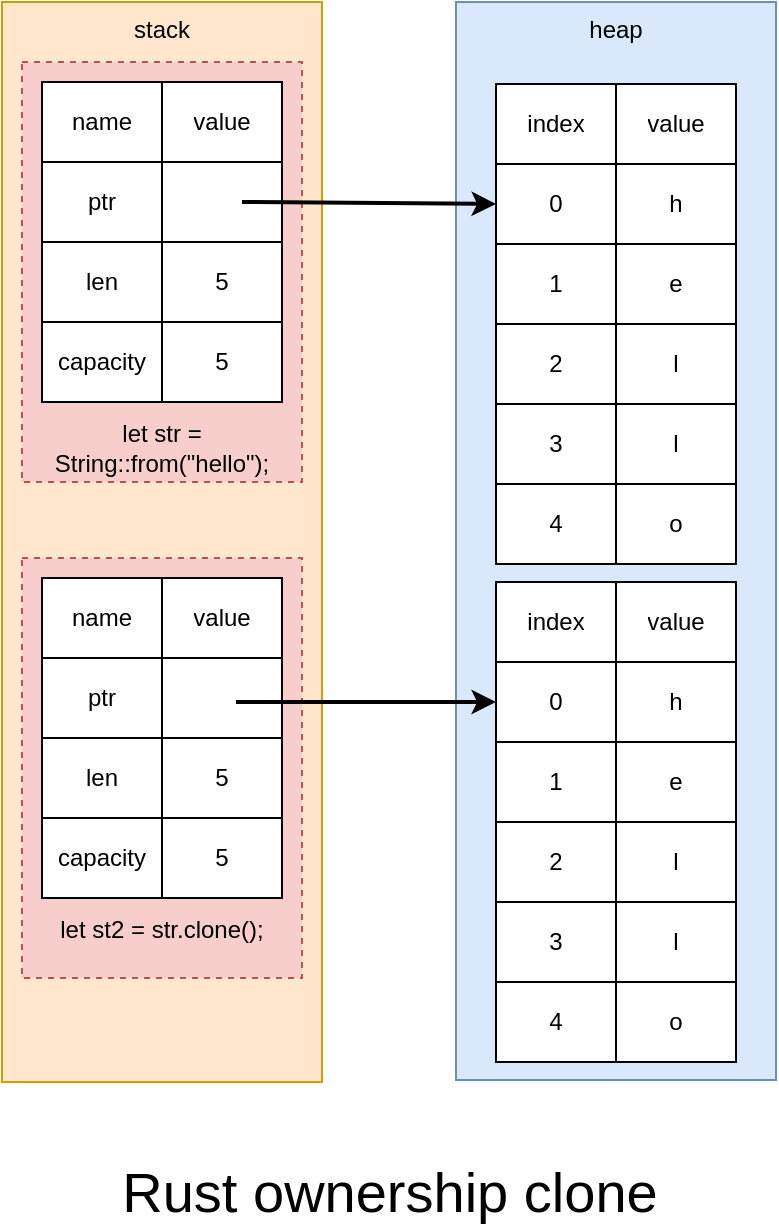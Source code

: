 <mxfile version="24.6.4" type="github">
  <diagram name="第 1 页" id="jGANnmTK2f7GzZgNV-vK">
    <mxGraphModel dx="1386" dy="905" grid="1" gridSize="10" guides="1" tooltips="1" connect="1" arrows="1" fold="1" page="1" pageScale="1" pageWidth="827" pageHeight="1169" math="0" shadow="0">
      <root>
        <mxCell id="0" />
        <mxCell id="1" parent="0" />
        <mxCell id="HTZv4w-jOFTgb6N9mRs6-1" value="stack" style="rounded=0;whiteSpace=wrap;html=1;align=center;verticalAlign=top;fillColor=#ffe6cc;strokeColor=#d79b00;" vertex="1" parent="1">
          <mxGeometry x="220" y="30" width="160" height="540" as="geometry" />
        </mxCell>
        <mxCell id="HTZv4w-jOFTgb6N9mRs6-2" value="heap" style="rounded=0;whiteSpace=wrap;html=1;verticalAlign=top;fillColor=#dae8fc;strokeColor=#6c8ebf;" vertex="1" parent="1">
          <mxGeometry x="447" y="30" width="160" height="539" as="geometry" />
        </mxCell>
        <mxCell id="HTZv4w-jOFTgb6N9mRs6-3" value="" style="shape=table;startSize=0;container=1;collapsible=0;childLayout=tableLayout;" vertex="1" parent="1">
          <mxGeometry x="467" y="71" width="120" height="240" as="geometry" />
        </mxCell>
        <mxCell id="HTZv4w-jOFTgb6N9mRs6-4" value="" style="shape=tableRow;horizontal=0;startSize=0;swimlaneHead=0;swimlaneBody=0;strokeColor=inherit;top=0;left=0;bottom=0;right=0;collapsible=0;dropTarget=0;fillColor=none;points=[[0,0.5],[1,0.5]];portConstraint=eastwest;" vertex="1" parent="HTZv4w-jOFTgb6N9mRs6-3">
          <mxGeometry width="120" height="40" as="geometry" />
        </mxCell>
        <mxCell id="HTZv4w-jOFTgb6N9mRs6-5" value="index" style="shape=partialRectangle;html=1;whiteSpace=wrap;connectable=0;strokeColor=inherit;overflow=hidden;fillColor=none;top=0;left=0;bottom=0;right=0;pointerEvents=1;" vertex="1" parent="HTZv4w-jOFTgb6N9mRs6-4">
          <mxGeometry width="60" height="40" as="geometry">
            <mxRectangle width="60" height="40" as="alternateBounds" />
          </mxGeometry>
        </mxCell>
        <mxCell id="HTZv4w-jOFTgb6N9mRs6-6" value="value" style="shape=partialRectangle;html=1;whiteSpace=wrap;connectable=0;strokeColor=inherit;overflow=hidden;fillColor=none;top=0;left=0;bottom=0;right=0;pointerEvents=1;" vertex="1" parent="HTZv4w-jOFTgb6N9mRs6-4">
          <mxGeometry x="60" width="60" height="40" as="geometry">
            <mxRectangle width="60" height="40" as="alternateBounds" />
          </mxGeometry>
        </mxCell>
        <mxCell id="HTZv4w-jOFTgb6N9mRs6-7" value="" style="shape=tableRow;horizontal=0;startSize=0;swimlaneHead=0;swimlaneBody=0;strokeColor=inherit;top=0;left=0;bottom=0;right=0;collapsible=0;dropTarget=0;fillColor=none;points=[[0,0.5],[1,0.5]];portConstraint=eastwest;" vertex="1" parent="HTZv4w-jOFTgb6N9mRs6-3">
          <mxGeometry y="40" width="120" height="40" as="geometry" />
        </mxCell>
        <mxCell id="HTZv4w-jOFTgb6N9mRs6-8" value="0" style="shape=partialRectangle;html=1;whiteSpace=wrap;connectable=0;strokeColor=inherit;overflow=hidden;fillColor=none;top=0;left=0;bottom=0;right=0;pointerEvents=1;" vertex="1" parent="HTZv4w-jOFTgb6N9mRs6-7">
          <mxGeometry width="60" height="40" as="geometry">
            <mxRectangle width="60" height="40" as="alternateBounds" />
          </mxGeometry>
        </mxCell>
        <mxCell id="HTZv4w-jOFTgb6N9mRs6-9" value="h" style="shape=partialRectangle;html=1;whiteSpace=wrap;connectable=0;strokeColor=inherit;overflow=hidden;fillColor=none;top=0;left=0;bottom=0;right=0;pointerEvents=1;" vertex="1" parent="HTZv4w-jOFTgb6N9mRs6-7">
          <mxGeometry x="60" width="60" height="40" as="geometry">
            <mxRectangle width="60" height="40" as="alternateBounds" />
          </mxGeometry>
        </mxCell>
        <mxCell id="HTZv4w-jOFTgb6N9mRs6-10" value="" style="shape=tableRow;horizontal=0;startSize=0;swimlaneHead=0;swimlaneBody=0;strokeColor=inherit;top=0;left=0;bottom=0;right=0;collapsible=0;dropTarget=0;fillColor=none;points=[[0,0.5],[1,0.5]];portConstraint=eastwest;" vertex="1" parent="HTZv4w-jOFTgb6N9mRs6-3">
          <mxGeometry y="80" width="120" height="40" as="geometry" />
        </mxCell>
        <mxCell id="HTZv4w-jOFTgb6N9mRs6-11" value="1" style="shape=partialRectangle;html=1;whiteSpace=wrap;connectable=0;strokeColor=inherit;overflow=hidden;fillColor=none;top=0;left=0;bottom=0;right=0;pointerEvents=1;" vertex="1" parent="HTZv4w-jOFTgb6N9mRs6-10">
          <mxGeometry width="60" height="40" as="geometry">
            <mxRectangle width="60" height="40" as="alternateBounds" />
          </mxGeometry>
        </mxCell>
        <mxCell id="HTZv4w-jOFTgb6N9mRs6-12" value="e" style="shape=partialRectangle;html=1;whiteSpace=wrap;connectable=0;strokeColor=inherit;overflow=hidden;fillColor=none;top=0;left=0;bottom=0;right=0;pointerEvents=1;" vertex="1" parent="HTZv4w-jOFTgb6N9mRs6-10">
          <mxGeometry x="60" width="60" height="40" as="geometry">
            <mxRectangle width="60" height="40" as="alternateBounds" />
          </mxGeometry>
        </mxCell>
        <mxCell id="HTZv4w-jOFTgb6N9mRs6-13" value="" style="shape=tableRow;horizontal=0;startSize=0;swimlaneHead=0;swimlaneBody=0;strokeColor=inherit;top=0;left=0;bottom=0;right=0;collapsible=0;dropTarget=0;fillColor=none;points=[[0,0.5],[1,0.5]];portConstraint=eastwest;" vertex="1" parent="HTZv4w-jOFTgb6N9mRs6-3">
          <mxGeometry y="120" width="120" height="40" as="geometry" />
        </mxCell>
        <mxCell id="HTZv4w-jOFTgb6N9mRs6-14" value="2" style="shape=partialRectangle;html=1;whiteSpace=wrap;connectable=0;strokeColor=inherit;overflow=hidden;fillColor=none;top=0;left=0;bottom=0;right=0;pointerEvents=1;" vertex="1" parent="HTZv4w-jOFTgb6N9mRs6-13">
          <mxGeometry width="60" height="40" as="geometry">
            <mxRectangle width="60" height="40" as="alternateBounds" />
          </mxGeometry>
        </mxCell>
        <mxCell id="HTZv4w-jOFTgb6N9mRs6-15" value="l" style="shape=partialRectangle;html=1;whiteSpace=wrap;connectable=0;strokeColor=inherit;overflow=hidden;fillColor=none;top=0;left=0;bottom=0;right=0;pointerEvents=1;" vertex="1" parent="HTZv4w-jOFTgb6N9mRs6-13">
          <mxGeometry x="60" width="60" height="40" as="geometry">
            <mxRectangle width="60" height="40" as="alternateBounds" />
          </mxGeometry>
        </mxCell>
        <mxCell id="HTZv4w-jOFTgb6N9mRs6-16" value="" style="shape=tableRow;horizontal=0;startSize=0;swimlaneHead=0;swimlaneBody=0;strokeColor=inherit;top=0;left=0;bottom=0;right=0;collapsible=0;dropTarget=0;fillColor=none;points=[[0,0.5],[1,0.5]];portConstraint=eastwest;" vertex="1" parent="HTZv4w-jOFTgb6N9mRs6-3">
          <mxGeometry y="160" width="120" height="40" as="geometry" />
        </mxCell>
        <mxCell id="HTZv4w-jOFTgb6N9mRs6-17" value="3" style="shape=partialRectangle;html=1;whiteSpace=wrap;connectable=0;strokeColor=inherit;overflow=hidden;fillColor=none;top=0;left=0;bottom=0;right=0;pointerEvents=1;" vertex="1" parent="HTZv4w-jOFTgb6N9mRs6-16">
          <mxGeometry width="60" height="40" as="geometry">
            <mxRectangle width="60" height="40" as="alternateBounds" />
          </mxGeometry>
        </mxCell>
        <mxCell id="HTZv4w-jOFTgb6N9mRs6-18" value="l" style="shape=partialRectangle;html=1;whiteSpace=wrap;connectable=0;strokeColor=inherit;overflow=hidden;fillColor=none;top=0;left=0;bottom=0;right=0;pointerEvents=1;" vertex="1" parent="HTZv4w-jOFTgb6N9mRs6-16">
          <mxGeometry x="60" width="60" height="40" as="geometry">
            <mxRectangle width="60" height="40" as="alternateBounds" />
          </mxGeometry>
        </mxCell>
        <mxCell id="HTZv4w-jOFTgb6N9mRs6-19" value="" style="shape=tableRow;horizontal=0;startSize=0;swimlaneHead=0;swimlaneBody=0;strokeColor=inherit;top=0;left=0;bottom=0;right=0;collapsible=0;dropTarget=0;fillColor=none;points=[[0,0.5],[1,0.5]];portConstraint=eastwest;" vertex="1" parent="HTZv4w-jOFTgb6N9mRs6-3">
          <mxGeometry y="200" width="120" height="40" as="geometry" />
        </mxCell>
        <mxCell id="HTZv4w-jOFTgb6N9mRs6-20" value="4" style="shape=partialRectangle;html=1;whiteSpace=wrap;connectable=0;strokeColor=inherit;overflow=hidden;fillColor=none;top=0;left=0;bottom=0;right=0;pointerEvents=1;" vertex="1" parent="HTZv4w-jOFTgb6N9mRs6-19">
          <mxGeometry width="60" height="40" as="geometry">
            <mxRectangle width="60" height="40" as="alternateBounds" />
          </mxGeometry>
        </mxCell>
        <mxCell id="HTZv4w-jOFTgb6N9mRs6-21" value="o" style="shape=partialRectangle;html=1;whiteSpace=wrap;connectable=0;strokeColor=inherit;overflow=hidden;fillColor=none;top=0;left=0;bottom=0;right=0;pointerEvents=1;" vertex="1" parent="HTZv4w-jOFTgb6N9mRs6-19">
          <mxGeometry x="60" width="60" height="40" as="geometry">
            <mxRectangle width="60" height="40" as="alternateBounds" />
          </mxGeometry>
        </mxCell>
        <mxCell id="HTZv4w-jOFTgb6N9mRs6-22" value="let str = String::from(&quot;hello&quot;);" style="rounded=0;whiteSpace=wrap;html=1;verticalAlign=bottom;fillColor=#f8cecc;strokeColor=#b85450;dashed=1;" vertex="1" parent="1">
          <mxGeometry x="230" y="60" width="140" height="210" as="geometry" />
        </mxCell>
        <mxCell id="HTZv4w-jOFTgb6N9mRs6-23" value="" style="shape=table;startSize=0;container=1;collapsible=0;childLayout=tableLayout;" vertex="1" parent="1">
          <mxGeometry x="240" y="70" width="120" height="160" as="geometry" />
        </mxCell>
        <mxCell id="HTZv4w-jOFTgb6N9mRs6-24" value="" style="shape=tableRow;horizontal=0;startSize=0;swimlaneHead=0;swimlaneBody=0;strokeColor=inherit;top=0;left=0;bottom=0;right=0;collapsible=0;dropTarget=0;fillColor=none;points=[[0,0.5],[1,0.5]];portConstraint=eastwest;" vertex="1" parent="HTZv4w-jOFTgb6N9mRs6-23">
          <mxGeometry width="120" height="40" as="geometry" />
        </mxCell>
        <mxCell id="HTZv4w-jOFTgb6N9mRs6-25" value="name" style="shape=partialRectangle;html=1;whiteSpace=wrap;connectable=0;strokeColor=inherit;overflow=hidden;fillColor=none;top=0;left=0;bottom=0;right=0;pointerEvents=1;" vertex="1" parent="HTZv4w-jOFTgb6N9mRs6-24">
          <mxGeometry width="60" height="40" as="geometry">
            <mxRectangle width="60" height="40" as="alternateBounds" />
          </mxGeometry>
        </mxCell>
        <mxCell id="HTZv4w-jOFTgb6N9mRs6-26" value="value" style="shape=partialRectangle;html=1;whiteSpace=wrap;connectable=0;strokeColor=inherit;overflow=hidden;fillColor=none;top=0;left=0;bottom=0;right=0;pointerEvents=1;" vertex="1" parent="HTZv4w-jOFTgb6N9mRs6-24">
          <mxGeometry x="60" width="60" height="40" as="geometry">
            <mxRectangle width="60" height="40" as="alternateBounds" />
          </mxGeometry>
        </mxCell>
        <mxCell id="HTZv4w-jOFTgb6N9mRs6-27" value="" style="shape=tableRow;horizontal=0;startSize=0;swimlaneHead=0;swimlaneBody=0;strokeColor=inherit;top=0;left=0;bottom=0;right=0;collapsible=0;dropTarget=0;fillColor=none;points=[[0,0.5],[1,0.5]];portConstraint=eastwest;" vertex="1" parent="HTZv4w-jOFTgb6N9mRs6-23">
          <mxGeometry y="40" width="120" height="40" as="geometry" />
        </mxCell>
        <mxCell id="HTZv4w-jOFTgb6N9mRs6-28" value="ptr" style="shape=partialRectangle;html=1;whiteSpace=wrap;connectable=0;strokeColor=inherit;overflow=hidden;fillColor=none;top=0;left=0;bottom=0;right=0;pointerEvents=1;" vertex="1" parent="HTZv4w-jOFTgb6N9mRs6-27">
          <mxGeometry width="60" height="40" as="geometry">
            <mxRectangle width="60" height="40" as="alternateBounds" />
          </mxGeometry>
        </mxCell>
        <mxCell id="HTZv4w-jOFTgb6N9mRs6-29" value="" style="shape=partialRectangle;html=1;whiteSpace=wrap;connectable=0;strokeColor=inherit;overflow=hidden;fillColor=none;top=0;left=0;bottom=0;right=0;pointerEvents=1;" vertex="1" parent="HTZv4w-jOFTgb6N9mRs6-27">
          <mxGeometry x="60" width="60" height="40" as="geometry">
            <mxRectangle width="60" height="40" as="alternateBounds" />
          </mxGeometry>
        </mxCell>
        <mxCell id="HTZv4w-jOFTgb6N9mRs6-30" value="" style="shape=tableRow;horizontal=0;startSize=0;swimlaneHead=0;swimlaneBody=0;strokeColor=inherit;top=0;left=0;bottom=0;right=0;collapsible=0;dropTarget=0;fillColor=none;points=[[0,0.5],[1,0.5]];portConstraint=eastwest;" vertex="1" parent="HTZv4w-jOFTgb6N9mRs6-23">
          <mxGeometry y="80" width="120" height="40" as="geometry" />
        </mxCell>
        <mxCell id="HTZv4w-jOFTgb6N9mRs6-31" value="len" style="shape=partialRectangle;html=1;whiteSpace=wrap;connectable=0;strokeColor=inherit;overflow=hidden;fillColor=none;top=0;left=0;bottom=0;right=0;pointerEvents=1;" vertex="1" parent="HTZv4w-jOFTgb6N9mRs6-30">
          <mxGeometry width="60" height="40" as="geometry">
            <mxRectangle width="60" height="40" as="alternateBounds" />
          </mxGeometry>
        </mxCell>
        <mxCell id="HTZv4w-jOFTgb6N9mRs6-32" value="5" style="shape=partialRectangle;html=1;whiteSpace=wrap;connectable=0;strokeColor=inherit;overflow=hidden;fillColor=none;top=0;left=0;bottom=0;right=0;pointerEvents=1;" vertex="1" parent="HTZv4w-jOFTgb6N9mRs6-30">
          <mxGeometry x="60" width="60" height="40" as="geometry">
            <mxRectangle width="60" height="40" as="alternateBounds" />
          </mxGeometry>
        </mxCell>
        <mxCell id="HTZv4w-jOFTgb6N9mRs6-33" value="" style="shape=tableRow;horizontal=0;startSize=0;swimlaneHead=0;swimlaneBody=0;strokeColor=inherit;top=0;left=0;bottom=0;right=0;collapsible=0;dropTarget=0;fillColor=none;points=[[0,0.5],[1,0.5]];portConstraint=eastwest;" vertex="1" parent="HTZv4w-jOFTgb6N9mRs6-23">
          <mxGeometry y="120" width="120" height="40" as="geometry" />
        </mxCell>
        <mxCell id="HTZv4w-jOFTgb6N9mRs6-34" value="capacity" style="shape=partialRectangle;html=1;whiteSpace=wrap;connectable=0;strokeColor=inherit;overflow=hidden;fillColor=none;top=0;left=0;bottom=0;right=0;pointerEvents=1;" vertex="1" parent="HTZv4w-jOFTgb6N9mRs6-33">
          <mxGeometry width="60" height="40" as="geometry">
            <mxRectangle width="60" height="40" as="alternateBounds" />
          </mxGeometry>
        </mxCell>
        <mxCell id="HTZv4w-jOFTgb6N9mRs6-35" value="5" style="shape=partialRectangle;html=1;whiteSpace=wrap;connectable=0;strokeColor=inherit;overflow=hidden;fillColor=none;top=0;left=0;bottom=0;right=0;pointerEvents=1;" vertex="1" parent="HTZv4w-jOFTgb6N9mRs6-33">
          <mxGeometry x="60" width="60" height="40" as="geometry">
            <mxRectangle width="60" height="40" as="alternateBounds" />
          </mxGeometry>
        </mxCell>
        <mxCell id="HTZv4w-jOFTgb6N9mRs6-36" value="" style="endArrow=classic;html=1;rounded=0;entryX=0;entryY=0.5;entryDx=0;entryDy=0;strokeWidth=2;" edge="1" parent="1" target="HTZv4w-jOFTgb6N9mRs6-7">
          <mxGeometry width="50" height="50" relative="1" as="geometry">
            <mxPoint x="340" y="130" as="sourcePoint" />
            <mxPoint x="390" y="80" as="targetPoint" />
          </mxGeometry>
        </mxCell>
        <mxCell id="HTZv4w-jOFTgb6N9mRs6-37" value="let st2 = str.clone();&lt;div&gt;&lt;br&gt;&lt;/div&gt;" style="rounded=0;whiteSpace=wrap;html=1;verticalAlign=bottom;fillColor=#f8cecc;strokeColor=#b85450;dashed=1;" vertex="1" parent="1">
          <mxGeometry x="230" y="308" width="140" height="210" as="geometry" />
        </mxCell>
        <mxCell id="HTZv4w-jOFTgb6N9mRs6-38" value="" style="shape=table;startSize=0;container=1;collapsible=0;childLayout=tableLayout;" vertex="1" parent="1">
          <mxGeometry x="240" y="318" width="120" height="160" as="geometry" />
        </mxCell>
        <mxCell id="HTZv4w-jOFTgb6N9mRs6-39" value="" style="shape=tableRow;horizontal=0;startSize=0;swimlaneHead=0;swimlaneBody=0;strokeColor=inherit;top=0;left=0;bottom=0;right=0;collapsible=0;dropTarget=0;fillColor=none;points=[[0,0.5],[1,0.5]];portConstraint=eastwest;" vertex="1" parent="HTZv4w-jOFTgb6N9mRs6-38">
          <mxGeometry width="120" height="40" as="geometry" />
        </mxCell>
        <mxCell id="HTZv4w-jOFTgb6N9mRs6-40" value="name" style="shape=partialRectangle;html=1;whiteSpace=wrap;connectable=0;strokeColor=inherit;overflow=hidden;fillColor=none;top=0;left=0;bottom=0;right=0;pointerEvents=1;" vertex="1" parent="HTZv4w-jOFTgb6N9mRs6-39">
          <mxGeometry width="60" height="40" as="geometry">
            <mxRectangle width="60" height="40" as="alternateBounds" />
          </mxGeometry>
        </mxCell>
        <mxCell id="HTZv4w-jOFTgb6N9mRs6-41" value="value" style="shape=partialRectangle;html=1;whiteSpace=wrap;connectable=0;strokeColor=inherit;overflow=hidden;fillColor=none;top=0;left=0;bottom=0;right=0;pointerEvents=1;" vertex="1" parent="HTZv4w-jOFTgb6N9mRs6-39">
          <mxGeometry x="60" width="60" height="40" as="geometry">
            <mxRectangle width="60" height="40" as="alternateBounds" />
          </mxGeometry>
        </mxCell>
        <mxCell id="HTZv4w-jOFTgb6N9mRs6-42" value="" style="shape=tableRow;horizontal=0;startSize=0;swimlaneHead=0;swimlaneBody=0;strokeColor=inherit;top=0;left=0;bottom=0;right=0;collapsible=0;dropTarget=0;fillColor=none;points=[[0,0.5],[1,0.5]];portConstraint=eastwest;" vertex="1" parent="HTZv4w-jOFTgb6N9mRs6-38">
          <mxGeometry y="40" width="120" height="40" as="geometry" />
        </mxCell>
        <mxCell id="HTZv4w-jOFTgb6N9mRs6-43" value="ptr" style="shape=partialRectangle;html=1;whiteSpace=wrap;connectable=0;strokeColor=inherit;overflow=hidden;fillColor=none;top=0;left=0;bottom=0;right=0;pointerEvents=1;" vertex="1" parent="HTZv4w-jOFTgb6N9mRs6-42">
          <mxGeometry width="60" height="40" as="geometry">
            <mxRectangle width="60" height="40" as="alternateBounds" />
          </mxGeometry>
        </mxCell>
        <mxCell id="HTZv4w-jOFTgb6N9mRs6-44" value="" style="shape=partialRectangle;html=1;whiteSpace=wrap;connectable=0;strokeColor=inherit;overflow=hidden;fillColor=none;top=0;left=0;bottom=0;right=0;pointerEvents=1;" vertex="1" parent="HTZv4w-jOFTgb6N9mRs6-42">
          <mxGeometry x="60" width="60" height="40" as="geometry">
            <mxRectangle width="60" height="40" as="alternateBounds" />
          </mxGeometry>
        </mxCell>
        <mxCell id="HTZv4w-jOFTgb6N9mRs6-45" value="" style="shape=tableRow;horizontal=0;startSize=0;swimlaneHead=0;swimlaneBody=0;strokeColor=inherit;top=0;left=0;bottom=0;right=0;collapsible=0;dropTarget=0;fillColor=none;points=[[0,0.5],[1,0.5]];portConstraint=eastwest;" vertex="1" parent="HTZv4w-jOFTgb6N9mRs6-38">
          <mxGeometry y="80" width="120" height="40" as="geometry" />
        </mxCell>
        <mxCell id="HTZv4w-jOFTgb6N9mRs6-46" value="len" style="shape=partialRectangle;html=1;whiteSpace=wrap;connectable=0;strokeColor=inherit;overflow=hidden;fillColor=none;top=0;left=0;bottom=0;right=0;pointerEvents=1;" vertex="1" parent="HTZv4w-jOFTgb6N9mRs6-45">
          <mxGeometry width="60" height="40" as="geometry">
            <mxRectangle width="60" height="40" as="alternateBounds" />
          </mxGeometry>
        </mxCell>
        <mxCell id="HTZv4w-jOFTgb6N9mRs6-47" value="5" style="shape=partialRectangle;html=1;whiteSpace=wrap;connectable=0;strokeColor=inherit;overflow=hidden;fillColor=none;top=0;left=0;bottom=0;right=0;pointerEvents=1;" vertex="1" parent="HTZv4w-jOFTgb6N9mRs6-45">
          <mxGeometry x="60" width="60" height="40" as="geometry">
            <mxRectangle width="60" height="40" as="alternateBounds" />
          </mxGeometry>
        </mxCell>
        <mxCell id="HTZv4w-jOFTgb6N9mRs6-48" value="" style="shape=tableRow;horizontal=0;startSize=0;swimlaneHead=0;swimlaneBody=0;strokeColor=inherit;top=0;left=0;bottom=0;right=0;collapsible=0;dropTarget=0;fillColor=none;points=[[0,0.5],[1,0.5]];portConstraint=eastwest;" vertex="1" parent="HTZv4w-jOFTgb6N9mRs6-38">
          <mxGeometry y="120" width="120" height="40" as="geometry" />
        </mxCell>
        <mxCell id="HTZv4w-jOFTgb6N9mRs6-49" value="capacity" style="shape=partialRectangle;html=1;whiteSpace=wrap;connectable=0;strokeColor=inherit;overflow=hidden;fillColor=none;top=0;left=0;bottom=0;right=0;pointerEvents=1;" vertex="1" parent="HTZv4w-jOFTgb6N9mRs6-48">
          <mxGeometry width="60" height="40" as="geometry">
            <mxRectangle width="60" height="40" as="alternateBounds" />
          </mxGeometry>
        </mxCell>
        <mxCell id="HTZv4w-jOFTgb6N9mRs6-50" value="5" style="shape=partialRectangle;html=1;whiteSpace=wrap;connectable=0;strokeColor=inherit;overflow=hidden;fillColor=none;top=0;left=0;bottom=0;right=0;pointerEvents=1;" vertex="1" parent="HTZv4w-jOFTgb6N9mRs6-48">
          <mxGeometry x="60" width="60" height="40" as="geometry">
            <mxRectangle width="60" height="40" as="alternateBounds" />
          </mxGeometry>
        </mxCell>
        <mxCell id="HTZv4w-jOFTgb6N9mRs6-51" value="" style="endArrow=classic;html=1;rounded=0;strokeWidth=2;entryX=0;entryY=0.5;entryDx=0;entryDy=0;" edge="1" parent="1" target="HTZv4w-jOFTgb6N9mRs6-57">
          <mxGeometry width="50" height="50" relative="1" as="geometry">
            <mxPoint x="337" y="380" as="sourcePoint" />
            <mxPoint x="468" y="237" as="targetPoint" />
          </mxGeometry>
        </mxCell>
        <mxCell id="HTZv4w-jOFTgb6N9mRs6-52" value="Rust ownership clone" style="text;strokeColor=none;align=center;fillColor=none;html=1;verticalAlign=middle;whiteSpace=wrap;rounded=0;fontSize=28;" vertex="1" parent="1">
          <mxGeometry x="261" y="610" width="306" height="30" as="geometry" />
        </mxCell>
        <mxCell id="HTZv4w-jOFTgb6N9mRs6-53" value="" style="shape=table;startSize=0;container=1;collapsible=0;childLayout=tableLayout;" vertex="1" parent="1">
          <mxGeometry x="467" y="320" width="120" height="240" as="geometry" />
        </mxCell>
        <mxCell id="HTZv4w-jOFTgb6N9mRs6-54" value="" style="shape=tableRow;horizontal=0;startSize=0;swimlaneHead=0;swimlaneBody=0;strokeColor=inherit;top=0;left=0;bottom=0;right=0;collapsible=0;dropTarget=0;fillColor=none;points=[[0,0.5],[1,0.5]];portConstraint=eastwest;" vertex="1" parent="HTZv4w-jOFTgb6N9mRs6-53">
          <mxGeometry width="120" height="40" as="geometry" />
        </mxCell>
        <mxCell id="HTZv4w-jOFTgb6N9mRs6-55" value="index" style="shape=partialRectangle;html=1;whiteSpace=wrap;connectable=0;strokeColor=inherit;overflow=hidden;fillColor=none;top=0;left=0;bottom=0;right=0;pointerEvents=1;" vertex="1" parent="HTZv4w-jOFTgb6N9mRs6-54">
          <mxGeometry width="60" height="40" as="geometry">
            <mxRectangle width="60" height="40" as="alternateBounds" />
          </mxGeometry>
        </mxCell>
        <mxCell id="HTZv4w-jOFTgb6N9mRs6-56" value="value" style="shape=partialRectangle;html=1;whiteSpace=wrap;connectable=0;strokeColor=inherit;overflow=hidden;fillColor=none;top=0;left=0;bottom=0;right=0;pointerEvents=1;" vertex="1" parent="HTZv4w-jOFTgb6N9mRs6-54">
          <mxGeometry x="60" width="60" height="40" as="geometry">
            <mxRectangle width="60" height="40" as="alternateBounds" />
          </mxGeometry>
        </mxCell>
        <mxCell id="HTZv4w-jOFTgb6N9mRs6-57" value="" style="shape=tableRow;horizontal=0;startSize=0;swimlaneHead=0;swimlaneBody=0;strokeColor=inherit;top=0;left=0;bottom=0;right=0;collapsible=0;dropTarget=0;fillColor=none;points=[[0,0.5],[1,0.5]];portConstraint=eastwest;" vertex="1" parent="HTZv4w-jOFTgb6N9mRs6-53">
          <mxGeometry y="40" width="120" height="40" as="geometry" />
        </mxCell>
        <mxCell id="HTZv4w-jOFTgb6N9mRs6-58" value="0" style="shape=partialRectangle;html=1;whiteSpace=wrap;connectable=0;strokeColor=inherit;overflow=hidden;fillColor=none;top=0;left=0;bottom=0;right=0;pointerEvents=1;" vertex="1" parent="HTZv4w-jOFTgb6N9mRs6-57">
          <mxGeometry width="60" height="40" as="geometry">
            <mxRectangle width="60" height="40" as="alternateBounds" />
          </mxGeometry>
        </mxCell>
        <mxCell id="HTZv4w-jOFTgb6N9mRs6-59" value="h" style="shape=partialRectangle;html=1;whiteSpace=wrap;connectable=0;strokeColor=inherit;overflow=hidden;fillColor=none;top=0;left=0;bottom=0;right=0;pointerEvents=1;" vertex="1" parent="HTZv4w-jOFTgb6N9mRs6-57">
          <mxGeometry x="60" width="60" height="40" as="geometry">
            <mxRectangle width="60" height="40" as="alternateBounds" />
          </mxGeometry>
        </mxCell>
        <mxCell id="HTZv4w-jOFTgb6N9mRs6-60" value="" style="shape=tableRow;horizontal=0;startSize=0;swimlaneHead=0;swimlaneBody=0;strokeColor=inherit;top=0;left=0;bottom=0;right=0;collapsible=0;dropTarget=0;fillColor=none;points=[[0,0.5],[1,0.5]];portConstraint=eastwest;" vertex="1" parent="HTZv4w-jOFTgb6N9mRs6-53">
          <mxGeometry y="80" width="120" height="40" as="geometry" />
        </mxCell>
        <mxCell id="HTZv4w-jOFTgb6N9mRs6-61" value="1" style="shape=partialRectangle;html=1;whiteSpace=wrap;connectable=0;strokeColor=inherit;overflow=hidden;fillColor=none;top=0;left=0;bottom=0;right=0;pointerEvents=1;" vertex="1" parent="HTZv4w-jOFTgb6N9mRs6-60">
          <mxGeometry width="60" height="40" as="geometry">
            <mxRectangle width="60" height="40" as="alternateBounds" />
          </mxGeometry>
        </mxCell>
        <mxCell id="HTZv4w-jOFTgb6N9mRs6-62" value="e" style="shape=partialRectangle;html=1;whiteSpace=wrap;connectable=0;strokeColor=inherit;overflow=hidden;fillColor=none;top=0;left=0;bottom=0;right=0;pointerEvents=1;" vertex="1" parent="HTZv4w-jOFTgb6N9mRs6-60">
          <mxGeometry x="60" width="60" height="40" as="geometry">
            <mxRectangle width="60" height="40" as="alternateBounds" />
          </mxGeometry>
        </mxCell>
        <mxCell id="HTZv4w-jOFTgb6N9mRs6-63" value="" style="shape=tableRow;horizontal=0;startSize=0;swimlaneHead=0;swimlaneBody=0;strokeColor=inherit;top=0;left=0;bottom=0;right=0;collapsible=0;dropTarget=0;fillColor=none;points=[[0,0.5],[1,0.5]];portConstraint=eastwest;" vertex="1" parent="HTZv4w-jOFTgb6N9mRs6-53">
          <mxGeometry y="120" width="120" height="40" as="geometry" />
        </mxCell>
        <mxCell id="HTZv4w-jOFTgb6N9mRs6-64" value="2" style="shape=partialRectangle;html=1;whiteSpace=wrap;connectable=0;strokeColor=inherit;overflow=hidden;fillColor=none;top=0;left=0;bottom=0;right=0;pointerEvents=1;" vertex="1" parent="HTZv4w-jOFTgb6N9mRs6-63">
          <mxGeometry width="60" height="40" as="geometry">
            <mxRectangle width="60" height="40" as="alternateBounds" />
          </mxGeometry>
        </mxCell>
        <mxCell id="HTZv4w-jOFTgb6N9mRs6-65" value="l" style="shape=partialRectangle;html=1;whiteSpace=wrap;connectable=0;strokeColor=inherit;overflow=hidden;fillColor=none;top=0;left=0;bottom=0;right=0;pointerEvents=1;" vertex="1" parent="HTZv4w-jOFTgb6N9mRs6-63">
          <mxGeometry x="60" width="60" height="40" as="geometry">
            <mxRectangle width="60" height="40" as="alternateBounds" />
          </mxGeometry>
        </mxCell>
        <mxCell id="HTZv4w-jOFTgb6N9mRs6-66" value="" style="shape=tableRow;horizontal=0;startSize=0;swimlaneHead=0;swimlaneBody=0;strokeColor=inherit;top=0;left=0;bottom=0;right=0;collapsible=0;dropTarget=0;fillColor=none;points=[[0,0.5],[1,0.5]];portConstraint=eastwest;" vertex="1" parent="HTZv4w-jOFTgb6N9mRs6-53">
          <mxGeometry y="160" width="120" height="40" as="geometry" />
        </mxCell>
        <mxCell id="HTZv4w-jOFTgb6N9mRs6-67" value="3" style="shape=partialRectangle;html=1;whiteSpace=wrap;connectable=0;strokeColor=inherit;overflow=hidden;fillColor=none;top=0;left=0;bottom=0;right=0;pointerEvents=1;" vertex="1" parent="HTZv4w-jOFTgb6N9mRs6-66">
          <mxGeometry width="60" height="40" as="geometry">
            <mxRectangle width="60" height="40" as="alternateBounds" />
          </mxGeometry>
        </mxCell>
        <mxCell id="HTZv4w-jOFTgb6N9mRs6-68" value="l" style="shape=partialRectangle;html=1;whiteSpace=wrap;connectable=0;strokeColor=inherit;overflow=hidden;fillColor=none;top=0;left=0;bottom=0;right=0;pointerEvents=1;" vertex="1" parent="HTZv4w-jOFTgb6N9mRs6-66">
          <mxGeometry x="60" width="60" height="40" as="geometry">
            <mxRectangle width="60" height="40" as="alternateBounds" />
          </mxGeometry>
        </mxCell>
        <mxCell id="HTZv4w-jOFTgb6N9mRs6-69" value="" style="shape=tableRow;horizontal=0;startSize=0;swimlaneHead=0;swimlaneBody=0;strokeColor=inherit;top=0;left=0;bottom=0;right=0;collapsible=0;dropTarget=0;fillColor=none;points=[[0,0.5],[1,0.5]];portConstraint=eastwest;" vertex="1" parent="HTZv4w-jOFTgb6N9mRs6-53">
          <mxGeometry y="200" width="120" height="40" as="geometry" />
        </mxCell>
        <mxCell id="HTZv4w-jOFTgb6N9mRs6-70" value="4" style="shape=partialRectangle;html=1;whiteSpace=wrap;connectable=0;strokeColor=inherit;overflow=hidden;fillColor=none;top=0;left=0;bottom=0;right=0;pointerEvents=1;" vertex="1" parent="HTZv4w-jOFTgb6N9mRs6-69">
          <mxGeometry width="60" height="40" as="geometry">
            <mxRectangle width="60" height="40" as="alternateBounds" />
          </mxGeometry>
        </mxCell>
        <mxCell id="HTZv4w-jOFTgb6N9mRs6-71" value="o" style="shape=partialRectangle;html=1;whiteSpace=wrap;connectable=0;strokeColor=inherit;overflow=hidden;fillColor=none;top=0;left=0;bottom=0;right=0;pointerEvents=1;" vertex="1" parent="HTZv4w-jOFTgb6N9mRs6-69">
          <mxGeometry x="60" width="60" height="40" as="geometry">
            <mxRectangle width="60" height="40" as="alternateBounds" />
          </mxGeometry>
        </mxCell>
      </root>
    </mxGraphModel>
  </diagram>
</mxfile>

